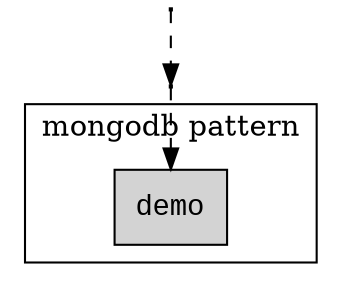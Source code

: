 digraph G {
    rankdir=TB;
    node [shape=box];

    LiHuaImageNode [label="", image="assets/Li-Hua.png", width=0.01, height=0.01];
    trangleImageNode [label="", image="assets/trangle.png", width=0.01, height=0.01];

    node [shape=record, fontname="Courier New"];
    subgraph cluster_trangle {
        label="mongodb pattern";
        node [style=filled];
        trangle [label="{
            <demo>demo
            }", height=0.5];
    }

    LiHuaImageNode -> trangleImageNode [style=dashed];
    trangleImageNode -> trangle [style=dashed];
}